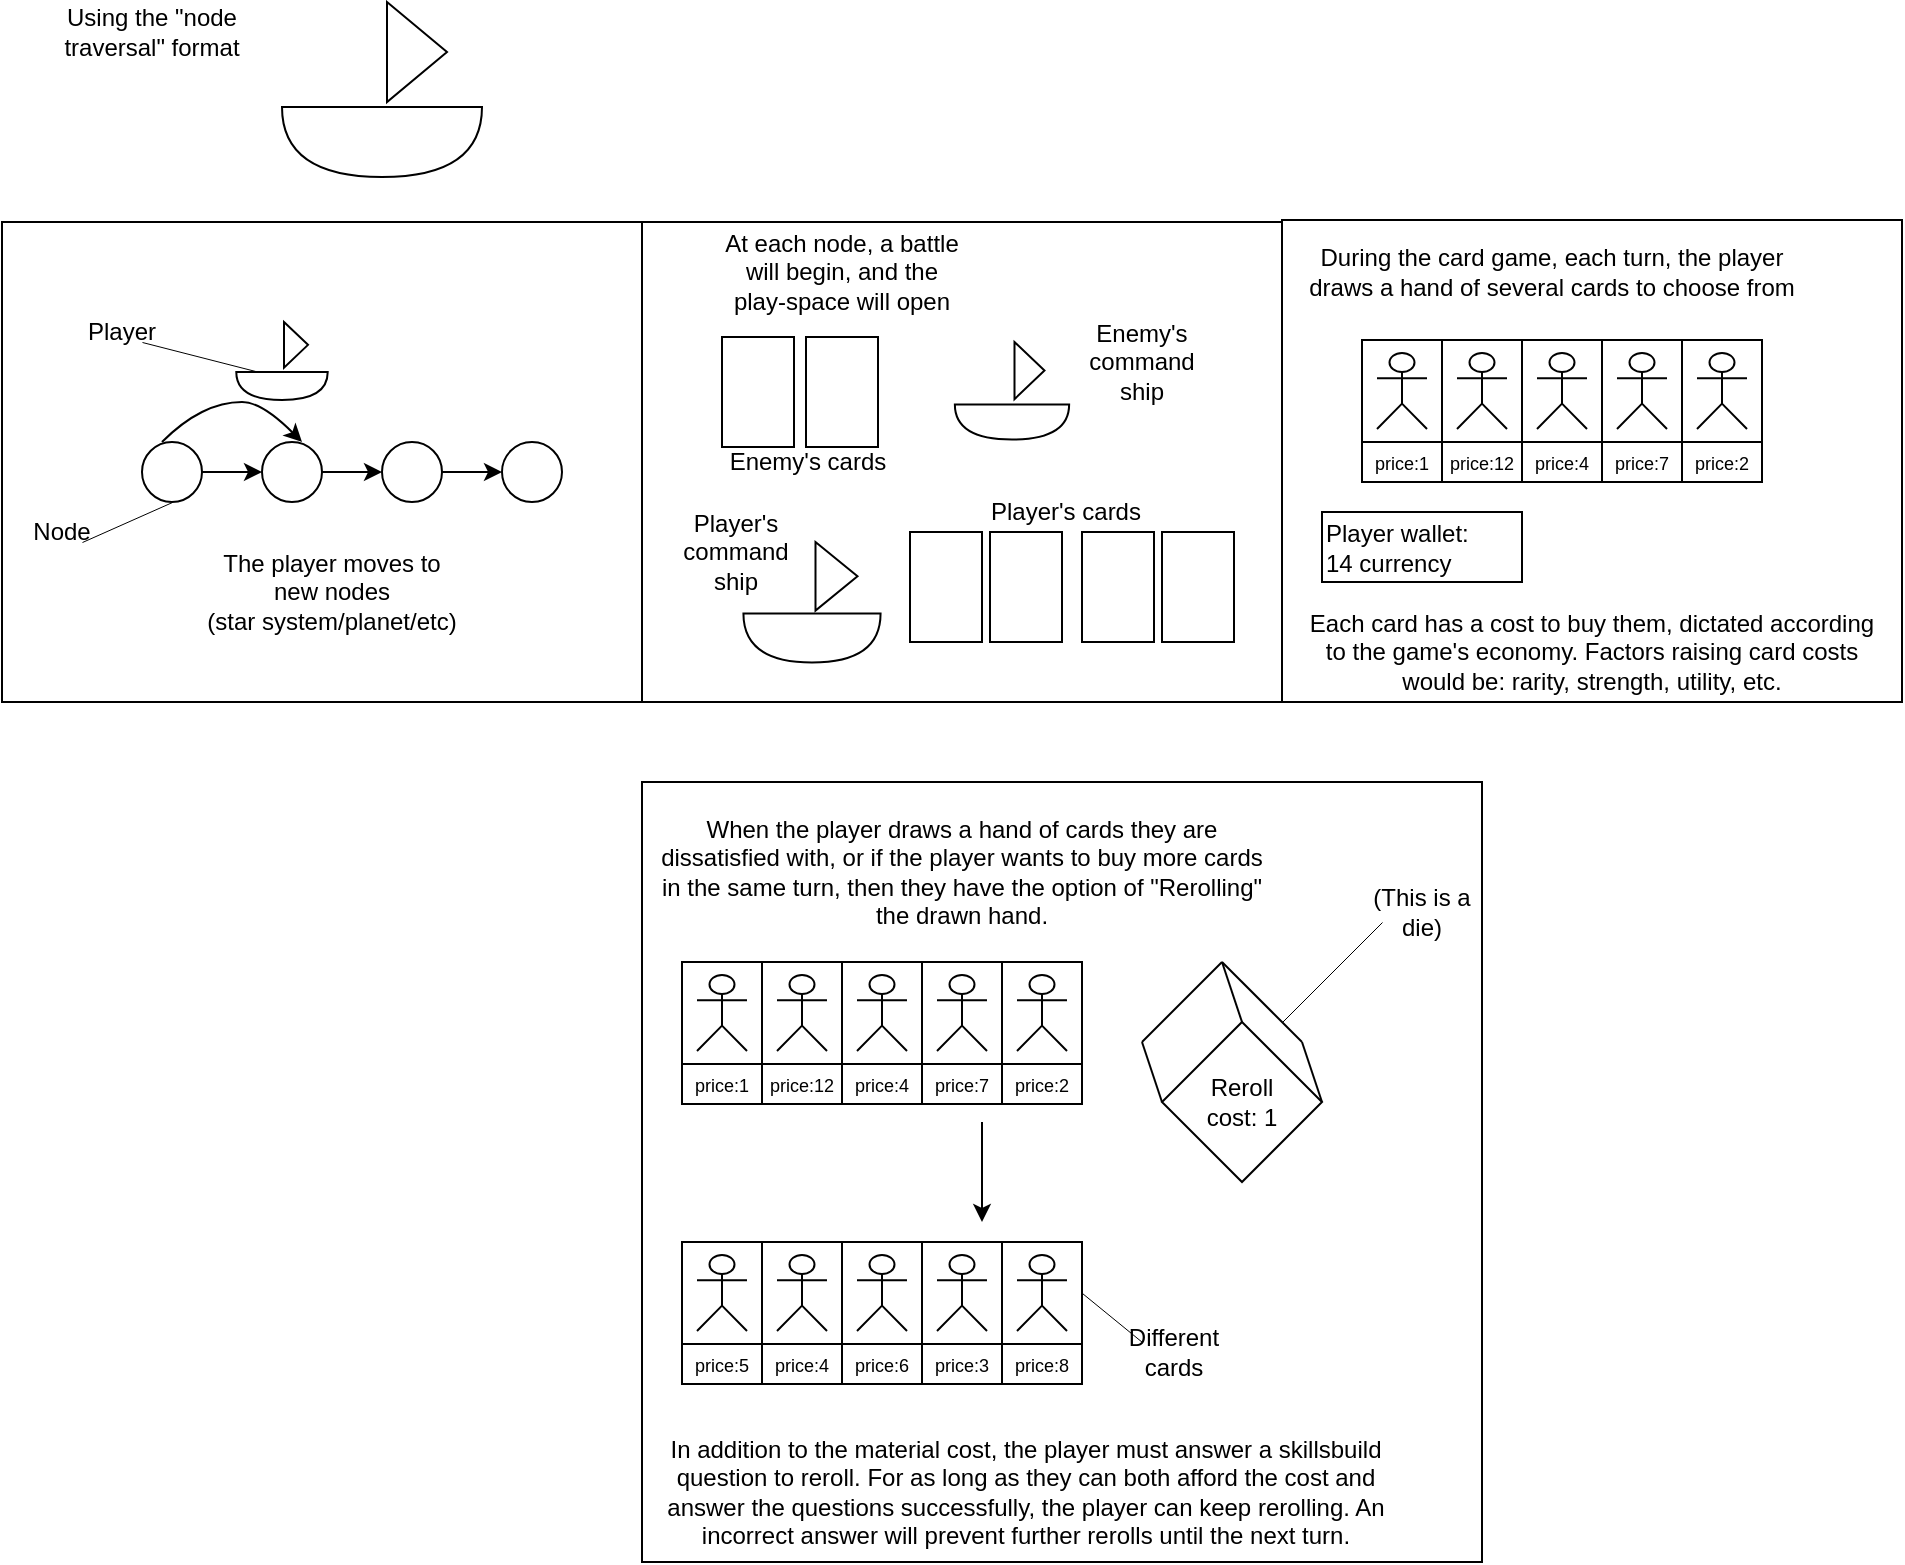 <mxfile version="26.0.10">
  <diagram name="Page-1" id="ESqO-2wNNPzEnjeRVPNe">
    <mxGraphModel dx="1750" dy="930" grid="1" gridSize="10" guides="1" tooltips="1" connect="1" arrows="1" fold="1" page="1" pageScale="1" pageWidth="1169" pageHeight="827" math="0" shadow="0">
      <root>
        <mxCell id="0" />
        <mxCell id="1" parent="0" />
        <mxCell id="Ef-oSfbt3b9jw_UiCb8U-1" value="&lt;div&gt;Using the &quot;node traversal&quot; format&lt;/div&gt;" style="text;html=1;align=center;verticalAlign=middle;whiteSpace=wrap;rounded=0;" vertex="1" parent="1">
          <mxGeometry x="70" y="10" width="90" height="30" as="geometry" />
        </mxCell>
        <mxCell id="Ef-oSfbt3b9jw_UiCb8U-6" value="" style="group" vertex="1" connectable="0" parent="1">
          <mxGeometry x="180" y="10" width="100" height="87.5" as="geometry" />
        </mxCell>
        <mxCell id="Ef-oSfbt3b9jw_UiCb8U-4" value="" style="triangle;whiteSpace=wrap;html=1;movable=1;resizable=1;rotatable=1;deletable=1;editable=1;locked=0;connectable=1;" vertex="1" parent="Ef-oSfbt3b9jw_UiCb8U-6">
          <mxGeometry x="52.5" width="30" height="50" as="geometry" />
        </mxCell>
        <mxCell id="Ef-oSfbt3b9jw_UiCb8U-5" value="" style="shape=or;whiteSpace=wrap;html=1;rotation=90;movable=1;resizable=1;rotatable=1;deletable=1;editable=1;locked=0;connectable=1;" vertex="1" parent="Ef-oSfbt3b9jw_UiCb8U-6">
          <mxGeometry x="32.5" y="20" width="35" height="100" as="geometry" />
        </mxCell>
        <mxCell id="Ef-oSfbt3b9jw_UiCb8U-7" value="The player moves to new nodes&lt;br&gt;(star system/planet/etc)" style="text;html=1;align=center;verticalAlign=middle;whiteSpace=wrap;rounded=0;" vertex="1" parent="1">
          <mxGeometry x="140" y="290" width="130" height="30" as="geometry" />
        </mxCell>
        <mxCell id="Ef-oSfbt3b9jw_UiCb8U-12" style="edgeStyle=orthogonalEdgeStyle;rounded=0;orthogonalLoop=1;jettySize=auto;html=1;exitX=1;exitY=0.5;exitDx=0;exitDy=0;entryX=0;entryY=0.5;entryDx=0;entryDy=0;" edge="1" parent="1" source="Ef-oSfbt3b9jw_UiCb8U-8" target="Ef-oSfbt3b9jw_UiCb8U-9">
          <mxGeometry relative="1" as="geometry" />
        </mxCell>
        <mxCell id="Ef-oSfbt3b9jw_UiCb8U-8" value="" style="ellipse;whiteSpace=wrap;html=1;aspect=fixed;" vertex="1" parent="1">
          <mxGeometry x="110" y="230" width="30" height="30" as="geometry" />
        </mxCell>
        <mxCell id="Ef-oSfbt3b9jw_UiCb8U-13" style="edgeStyle=orthogonalEdgeStyle;rounded=0;orthogonalLoop=1;jettySize=auto;html=1;exitX=1;exitY=0.5;exitDx=0;exitDy=0;entryX=0;entryY=0.5;entryDx=0;entryDy=0;" edge="1" parent="1" source="Ef-oSfbt3b9jw_UiCb8U-9" target="Ef-oSfbt3b9jw_UiCb8U-10">
          <mxGeometry relative="1" as="geometry" />
        </mxCell>
        <mxCell id="Ef-oSfbt3b9jw_UiCb8U-9" value="" style="ellipse;whiteSpace=wrap;html=1;aspect=fixed;" vertex="1" parent="1">
          <mxGeometry x="170" y="230" width="30" height="30" as="geometry" />
        </mxCell>
        <mxCell id="Ef-oSfbt3b9jw_UiCb8U-14" style="edgeStyle=orthogonalEdgeStyle;rounded=0;orthogonalLoop=1;jettySize=auto;html=1;exitX=1;exitY=0.5;exitDx=0;exitDy=0;entryX=0;entryY=0.5;entryDx=0;entryDy=0;" edge="1" parent="1" source="Ef-oSfbt3b9jw_UiCb8U-10" target="Ef-oSfbt3b9jw_UiCb8U-11">
          <mxGeometry relative="1" as="geometry" />
        </mxCell>
        <mxCell id="Ef-oSfbt3b9jw_UiCb8U-10" value="" style="ellipse;whiteSpace=wrap;html=1;aspect=fixed;" vertex="1" parent="1">
          <mxGeometry x="230" y="230" width="30" height="30" as="geometry" />
        </mxCell>
        <mxCell id="Ef-oSfbt3b9jw_UiCb8U-11" value="" style="ellipse;whiteSpace=wrap;html=1;aspect=fixed;" vertex="1" parent="1">
          <mxGeometry x="290" y="230" width="30" height="30" as="geometry" />
        </mxCell>
        <mxCell id="Ef-oSfbt3b9jw_UiCb8U-15" value="" style="group" vertex="1" connectable="0" parent="1">
          <mxGeometry x="160" y="170" width="40" height="40" as="geometry" />
        </mxCell>
        <mxCell id="Ef-oSfbt3b9jw_UiCb8U-16" value="" style="triangle;whiteSpace=wrap;html=1;movable=1;resizable=1;rotatable=1;deletable=1;editable=1;locked=0;connectable=1;" vertex="1" parent="Ef-oSfbt3b9jw_UiCb8U-15">
          <mxGeometry x="21" width="12" height="22.857" as="geometry" />
        </mxCell>
        <mxCell id="Ef-oSfbt3b9jw_UiCb8U-17" value="" style="shape=or;whiteSpace=wrap;html=1;rotation=90;movable=1;resizable=1;rotatable=1;deletable=1;editable=1;locked=0;connectable=1;" vertex="1" parent="Ef-oSfbt3b9jw_UiCb8U-15">
          <mxGeometry x="13" y="9.143" width="14" height="45.714" as="geometry" />
        </mxCell>
        <mxCell id="Ef-oSfbt3b9jw_UiCb8U-19" value="" style="curved=1;endArrow=classic;html=1;rounded=0;exitX=0.333;exitY=0;exitDx=0;exitDy=0;exitPerimeter=0;" edge="1" parent="1" source="Ef-oSfbt3b9jw_UiCb8U-8">
          <mxGeometry width="50" height="50" relative="1" as="geometry">
            <mxPoint x="130" y="220" as="sourcePoint" />
            <mxPoint x="190" y="230" as="targetPoint" />
            <Array as="points">
              <mxPoint x="130" y="220" />
              <mxPoint x="150" y="210" />
              <mxPoint x="170" y="210" />
            </Array>
          </mxGeometry>
        </mxCell>
        <mxCell id="Ef-oSfbt3b9jw_UiCb8U-21" value="" style="endArrow=none;html=1;rounded=0;strokeWidth=0.5;entryX=0;entryY=0.75;entryDx=0;entryDy=0;entryPerimeter=0;" edge="1" parent="1" target="Ef-oSfbt3b9jw_UiCb8U-17">
          <mxGeometry width="50" height="50" relative="1" as="geometry">
            <mxPoint x="110" y="180" as="sourcePoint" />
            <mxPoint x="310" y="160" as="targetPoint" />
          </mxGeometry>
        </mxCell>
        <mxCell id="Ef-oSfbt3b9jw_UiCb8U-22" value="Player" style="text;html=1;align=center;verticalAlign=middle;whiteSpace=wrap;rounded=0;" vertex="1" parent="1">
          <mxGeometry x="70" y="160" width="60" height="30" as="geometry" />
        </mxCell>
        <mxCell id="Ef-oSfbt3b9jw_UiCb8U-23" value="" style="endArrow=none;html=1;rounded=0;strokeWidth=0.5;entryX=0.5;entryY=1;entryDx=0;entryDy=0;" edge="1" parent="1" target="Ef-oSfbt3b9jw_UiCb8U-8">
          <mxGeometry width="50" height="50" relative="1" as="geometry">
            <mxPoint x="80" y="280" as="sourcePoint" />
            <mxPoint x="179" y="205" as="targetPoint" />
          </mxGeometry>
        </mxCell>
        <mxCell id="Ef-oSfbt3b9jw_UiCb8U-24" value="Node" style="text;html=1;align=center;verticalAlign=middle;whiteSpace=wrap;rounded=0;" vertex="1" parent="1">
          <mxGeometry x="40" y="260" width="60" height="30" as="geometry" />
        </mxCell>
        <mxCell id="Ef-oSfbt3b9jw_UiCb8U-25" value="" style="rounded=0;whiteSpace=wrap;html=1;fillColor=none;" vertex="1" parent="1">
          <mxGeometry x="40" y="120" width="320" height="240" as="geometry" />
        </mxCell>
        <mxCell id="Ef-oSfbt3b9jw_UiCb8U-26" value="At each node, a battle will begin, and the play-space will open" style="text;html=1;align=center;verticalAlign=middle;whiteSpace=wrap;rounded=0;" vertex="1" parent="1">
          <mxGeometry x="400" y="130" width="120" height="30" as="geometry" />
        </mxCell>
        <mxCell id="Ef-oSfbt3b9jw_UiCb8U-27" value="" style="rounded=0;whiteSpace=wrap;html=1;fillColor=none;" vertex="1" parent="1">
          <mxGeometry x="360" y="120" width="320" height="240" as="geometry" />
        </mxCell>
        <mxCell id="Ef-oSfbt3b9jw_UiCb8U-28" value="" style="group" vertex="1" connectable="0" parent="1">
          <mxGeometry x="410" y="280" width="70" height="60" as="geometry" />
        </mxCell>
        <mxCell id="Ef-oSfbt3b9jw_UiCb8U-29" value="" style="triangle;whiteSpace=wrap;html=1;movable=1;resizable=1;rotatable=1;deletable=1;editable=1;locked=0;connectable=1;" vertex="1" parent="Ef-oSfbt3b9jw_UiCb8U-28">
          <mxGeometry x="36.75" width="21" height="34.286" as="geometry" />
        </mxCell>
        <mxCell id="Ef-oSfbt3b9jw_UiCb8U-30" value="" style="shape=or;whiteSpace=wrap;html=1;rotation=90;movable=1;resizable=1;rotatable=1;deletable=1;editable=1;locked=0;connectable=1;" vertex="1" parent="Ef-oSfbt3b9jw_UiCb8U-28">
          <mxGeometry x="22.75" y="13.714" width="24.5" height="68.571" as="geometry" />
        </mxCell>
        <mxCell id="Ef-oSfbt3b9jw_UiCb8U-42" value="Player&#39;s command ship" style="text;html=1;align=center;verticalAlign=middle;whiteSpace=wrap;rounded=0;" vertex="1" parent="Ef-oSfbt3b9jw_UiCb8U-28">
          <mxGeometry x="-43.25" y="-10" width="80" height="30" as="geometry" />
        </mxCell>
        <mxCell id="Ef-oSfbt3b9jw_UiCb8U-32" value="" style="group" vertex="1" connectable="0" parent="1">
          <mxGeometry x="520" y="180" width="50" height="50" as="geometry" />
        </mxCell>
        <mxCell id="Ef-oSfbt3b9jw_UiCb8U-33" value="" style="triangle;whiteSpace=wrap;html=1;movable=1;resizable=1;rotatable=1;deletable=1;editable=1;locked=0;connectable=1;" vertex="1" parent="Ef-oSfbt3b9jw_UiCb8U-32">
          <mxGeometry x="26.25" width="15" height="28.571" as="geometry" />
        </mxCell>
        <mxCell id="Ef-oSfbt3b9jw_UiCb8U-34" value="" style="shape=or;whiteSpace=wrap;html=1;rotation=90;movable=1;resizable=1;rotatable=1;deletable=1;editable=1;locked=0;connectable=1;" vertex="1" parent="Ef-oSfbt3b9jw_UiCb8U-32">
          <mxGeometry x="16.25" y="11.429" width="17.5" height="57.143" as="geometry" />
        </mxCell>
        <mxCell id="Ef-oSfbt3b9jw_UiCb8U-35" value="" style="rounded=0;whiteSpace=wrap;html=1;" vertex="1" parent="1">
          <mxGeometry x="494" y="275" width="36" height="55" as="geometry" />
        </mxCell>
        <mxCell id="Ef-oSfbt3b9jw_UiCb8U-36" value="" style="rounded=0;whiteSpace=wrap;html=1;" vertex="1" parent="1">
          <mxGeometry x="534" y="275" width="36" height="55" as="geometry" />
        </mxCell>
        <mxCell id="Ef-oSfbt3b9jw_UiCb8U-38" value="" style="rounded=0;whiteSpace=wrap;html=1;" vertex="1" parent="1">
          <mxGeometry x="580" y="275" width="36" height="55" as="geometry" />
        </mxCell>
        <mxCell id="Ef-oSfbt3b9jw_UiCb8U-39" value="" style="rounded=0;whiteSpace=wrap;html=1;" vertex="1" parent="1">
          <mxGeometry x="620" y="275" width="36" height="55" as="geometry" />
        </mxCell>
        <mxCell id="Ef-oSfbt3b9jw_UiCb8U-40" value="" style="rounded=0;whiteSpace=wrap;html=1;" vertex="1" parent="1">
          <mxGeometry x="400" y="177.5" width="36" height="55" as="geometry" />
        </mxCell>
        <mxCell id="Ef-oSfbt3b9jw_UiCb8U-41" value="" style="rounded=0;whiteSpace=wrap;html=1;" vertex="1" parent="1">
          <mxGeometry x="442" y="177.5" width="36" height="55" as="geometry" />
        </mxCell>
        <mxCell id="Ef-oSfbt3b9jw_UiCb8U-43" value="Enemy&#39;s command ship" style="text;html=1;align=center;verticalAlign=middle;whiteSpace=wrap;rounded=0;" vertex="1" parent="1">
          <mxGeometry x="570" y="175" width="80" height="30" as="geometry" />
        </mxCell>
        <mxCell id="Ef-oSfbt3b9jw_UiCb8U-44" value="Enemy&#39;s cards" style="text;html=1;align=center;verticalAlign=middle;whiteSpace=wrap;rounded=0;" vertex="1" parent="1">
          <mxGeometry x="400" y="225" width="86" height="30" as="geometry" />
        </mxCell>
        <mxCell id="Ef-oSfbt3b9jw_UiCb8U-45" value="Player&#39;s cards" style="text;html=1;align=center;verticalAlign=middle;whiteSpace=wrap;rounded=0;" vertex="1" parent="1">
          <mxGeometry x="520" y="250" width="104" height="30" as="geometry" />
        </mxCell>
        <mxCell id="Ef-oSfbt3b9jw_UiCb8U-46" value="During the card game, each turn, the player draws a hand of several cards to choose from" style="text;html=1;align=center;verticalAlign=middle;whiteSpace=wrap;rounded=0;" vertex="1" parent="1">
          <mxGeometry x="690" y="130" width="250" height="30" as="geometry" />
        </mxCell>
        <mxCell id="Ef-oSfbt3b9jw_UiCb8U-47" value="Each card has a cost to buy them, dictated according to the game&#39;s economy. Factors raising card costs would be: rarity, strength, utility, etc." style="text;html=1;align=center;verticalAlign=middle;whiteSpace=wrap;rounded=0;" vertex="1" parent="1">
          <mxGeometry x="690" y="320" width="290" height="30" as="geometry" />
        </mxCell>
        <mxCell id="Ef-oSfbt3b9jw_UiCb8U-58" value="" style="group" vertex="1" connectable="0" parent="1">
          <mxGeometry x="720" y="179" width="200" height="72" as="geometry" />
        </mxCell>
        <mxCell id="Ef-oSfbt3b9jw_UiCb8U-48" value="" style="rounded=0;whiteSpace=wrap;html=1;" vertex="1" parent="Ef-oSfbt3b9jw_UiCb8U-58">
          <mxGeometry width="40" height="51" as="geometry" />
        </mxCell>
        <mxCell id="Ef-oSfbt3b9jw_UiCb8U-49" value="" style="rounded=0;whiteSpace=wrap;html=1;" vertex="1" parent="Ef-oSfbt3b9jw_UiCb8U-58">
          <mxGeometry x="40" width="40" height="51" as="geometry" />
        </mxCell>
        <mxCell id="Ef-oSfbt3b9jw_UiCb8U-50" value="" style="rounded=0;whiteSpace=wrap;html=1;" vertex="1" parent="Ef-oSfbt3b9jw_UiCb8U-58">
          <mxGeometry x="80" width="40" height="51" as="geometry" />
        </mxCell>
        <mxCell id="Ef-oSfbt3b9jw_UiCb8U-51" value="" style="rounded=0;whiteSpace=wrap;html=1;" vertex="1" parent="Ef-oSfbt3b9jw_UiCb8U-58">
          <mxGeometry x="120" width="40" height="51" as="geometry" />
        </mxCell>
        <mxCell id="Ef-oSfbt3b9jw_UiCb8U-52" value="" style="rounded=0;whiteSpace=wrap;html=1;" vertex="1" parent="Ef-oSfbt3b9jw_UiCb8U-58">
          <mxGeometry x="160" width="40" height="51" as="geometry" />
        </mxCell>
        <mxCell id="Ef-oSfbt3b9jw_UiCb8U-65" value="Actor" style="shape=umlActor;verticalLabelPosition=bottom;verticalAlign=top;html=1;outlineConnect=0;" vertex="1" parent="Ef-oSfbt3b9jw_UiCb8U-58">
          <mxGeometry x="7.5" y="6.5" width="25" height="38" as="geometry" />
        </mxCell>
        <mxCell id="Ef-oSfbt3b9jw_UiCb8U-66" value="Actor" style="shape=umlActor;verticalLabelPosition=bottom;verticalAlign=top;html=1;outlineConnect=0;" vertex="1" parent="Ef-oSfbt3b9jw_UiCb8U-58">
          <mxGeometry x="47.5" y="6.5" width="25" height="38" as="geometry" />
        </mxCell>
        <mxCell id="Ef-oSfbt3b9jw_UiCb8U-67" value="Actor" style="shape=umlActor;verticalLabelPosition=bottom;verticalAlign=top;html=1;outlineConnect=0;" vertex="1" parent="Ef-oSfbt3b9jw_UiCb8U-58">
          <mxGeometry x="87.5" y="6.5" width="25" height="38" as="geometry" />
        </mxCell>
        <mxCell id="Ef-oSfbt3b9jw_UiCb8U-68" value="Actor" style="shape=umlActor;verticalLabelPosition=bottom;verticalAlign=top;html=1;outlineConnect=0;" vertex="1" parent="Ef-oSfbt3b9jw_UiCb8U-58">
          <mxGeometry x="127.5" y="6.5" width="25" height="38" as="geometry" />
        </mxCell>
        <mxCell id="Ef-oSfbt3b9jw_UiCb8U-69" value="Actor" style="shape=umlActor;verticalLabelPosition=bottom;verticalAlign=top;html=1;outlineConnect=0;" vertex="1" parent="Ef-oSfbt3b9jw_UiCb8U-58">
          <mxGeometry x="167.5" y="6.5" width="25" height="38" as="geometry" />
        </mxCell>
        <mxCell id="Ef-oSfbt3b9jw_UiCb8U-59" value="" style="group" vertex="1" connectable="0" parent="1">
          <mxGeometry x="720" y="230" width="200" height="20" as="geometry" />
        </mxCell>
        <mxCell id="Ef-oSfbt3b9jw_UiCb8U-60" value="&lt;font style=&quot;font-size: 9px;&quot;&gt;price:1&lt;/font&gt;" style="rounded=0;whiteSpace=wrap;html=1;" vertex="1" parent="Ef-oSfbt3b9jw_UiCb8U-59">
          <mxGeometry width="40" height="20" as="geometry" />
        </mxCell>
        <mxCell id="Ef-oSfbt3b9jw_UiCb8U-61" value="&lt;font style=&quot;font-size: 9px;&quot;&gt;price:12&lt;/font&gt;" style="rounded=0;whiteSpace=wrap;html=1;" vertex="1" parent="Ef-oSfbt3b9jw_UiCb8U-59">
          <mxGeometry x="40" width="40" height="20" as="geometry" />
        </mxCell>
        <mxCell id="Ef-oSfbt3b9jw_UiCb8U-62" value="&lt;font style=&quot;font-size: 9px;&quot;&gt;price:4&lt;/font&gt;" style="rounded=0;whiteSpace=wrap;html=1;" vertex="1" parent="Ef-oSfbt3b9jw_UiCb8U-59">
          <mxGeometry x="80" width="40" height="20" as="geometry" />
        </mxCell>
        <mxCell id="Ef-oSfbt3b9jw_UiCb8U-63" value="&lt;font style=&quot;font-size: 9px;&quot;&gt;price:7&lt;/font&gt;" style="rounded=0;whiteSpace=wrap;html=1;" vertex="1" parent="Ef-oSfbt3b9jw_UiCb8U-59">
          <mxGeometry x="120" width="40" height="20" as="geometry" />
        </mxCell>
        <mxCell id="Ef-oSfbt3b9jw_UiCb8U-64" value="&lt;font style=&quot;font-size: 9px;&quot;&gt;price:2&lt;/font&gt;" style="rounded=0;whiteSpace=wrap;html=1;" vertex="1" parent="Ef-oSfbt3b9jw_UiCb8U-59">
          <mxGeometry x="160" width="40" height="20" as="geometry" />
        </mxCell>
        <mxCell id="Ef-oSfbt3b9jw_UiCb8U-70" value="&lt;div align=&quot;left&quot;&gt;Player wallet:&lt;br&gt;14 currency&lt;/div&gt;" style="rounded=0;whiteSpace=wrap;html=1;align=left;" vertex="1" parent="1">
          <mxGeometry x="700" y="265" width="100" height="35" as="geometry" />
        </mxCell>
        <mxCell id="Ef-oSfbt3b9jw_UiCb8U-71" value="" style="rounded=0;whiteSpace=wrap;html=1;fillColor=none;" vertex="1" parent="1">
          <mxGeometry x="680" y="119" width="310" height="241" as="geometry" />
        </mxCell>
        <mxCell id="Ef-oSfbt3b9jw_UiCb8U-72" value="When the player draws a hand of cards they are dissatisfied with, or if the player wants to buy more cards in the same turn, then they have the option of &quot;Rerolling&quot; the drawn hand." style="text;html=1;align=center;verticalAlign=middle;whiteSpace=wrap;rounded=0;" vertex="1" parent="1">
          <mxGeometry x="365" y="430" width="310" height="30" as="geometry" />
        </mxCell>
        <mxCell id="Ef-oSfbt3b9jw_UiCb8U-75" value="" style="group" vertex="1" connectable="0" parent="1">
          <mxGeometry x="380" y="490" width="200" height="72" as="geometry" />
        </mxCell>
        <mxCell id="Ef-oSfbt3b9jw_UiCb8U-94" value="" style="group" vertex="1" connectable="0" parent="Ef-oSfbt3b9jw_UiCb8U-75">
          <mxGeometry width="200" height="51" as="geometry" />
        </mxCell>
        <mxCell id="Ef-oSfbt3b9jw_UiCb8U-76" value="" style="rounded=0;whiteSpace=wrap;html=1;" vertex="1" parent="Ef-oSfbt3b9jw_UiCb8U-94">
          <mxGeometry width="40" height="51" as="geometry" />
        </mxCell>
        <mxCell id="Ef-oSfbt3b9jw_UiCb8U-77" value="" style="rounded=0;whiteSpace=wrap;html=1;" vertex="1" parent="Ef-oSfbt3b9jw_UiCb8U-94">
          <mxGeometry x="40" width="40" height="51" as="geometry" />
        </mxCell>
        <mxCell id="Ef-oSfbt3b9jw_UiCb8U-78" value="" style="rounded=0;whiteSpace=wrap;html=1;" vertex="1" parent="Ef-oSfbt3b9jw_UiCb8U-94">
          <mxGeometry x="80" width="40" height="51" as="geometry" />
        </mxCell>
        <mxCell id="Ef-oSfbt3b9jw_UiCb8U-79" value="" style="rounded=0;whiteSpace=wrap;html=1;" vertex="1" parent="Ef-oSfbt3b9jw_UiCb8U-94">
          <mxGeometry x="120" width="40" height="51" as="geometry" />
        </mxCell>
        <mxCell id="Ef-oSfbt3b9jw_UiCb8U-80" value="" style="rounded=0;whiteSpace=wrap;html=1;" vertex="1" parent="Ef-oSfbt3b9jw_UiCb8U-94">
          <mxGeometry x="160" width="40" height="51" as="geometry" />
        </mxCell>
        <mxCell id="Ef-oSfbt3b9jw_UiCb8U-81" value="Actor" style="shape=umlActor;verticalLabelPosition=bottom;verticalAlign=top;html=1;outlineConnect=0;" vertex="1" parent="Ef-oSfbt3b9jw_UiCb8U-94">
          <mxGeometry x="7.5" y="6.5" width="25" height="38" as="geometry" />
        </mxCell>
        <mxCell id="Ef-oSfbt3b9jw_UiCb8U-82" value="Actor" style="shape=umlActor;verticalLabelPosition=bottom;verticalAlign=top;html=1;outlineConnect=0;" vertex="1" parent="Ef-oSfbt3b9jw_UiCb8U-94">
          <mxGeometry x="47.5" y="6.5" width="25" height="38" as="geometry" />
        </mxCell>
        <mxCell id="Ef-oSfbt3b9jw_UiCb8U-83" value="Actor" style="shape=umlActor;verticalLabelPosition=bottom;verticalAlign=top;html=1;outlineConnect=0;" vertex="1" parent="Ef-oSfbt3b9jw_UiCb8U-94">
          <mxGeometry x="87.5" y="6.5" width="25" height="38" as="geometry" />
        </mxCell>
        <mxCell id="Ef-oSfbt3b9jw_UiCb8U-84" value="Actor" style="shape=umlActor;verticalLabelPosition=bottom;verticalAlign=top;html=1;outlineConnect=0;" vertex="1" parent="Ef-oSfbt3b9jw_UiCb8U-94">
          <mxGeometry x="127.5" y="6.5" width="25" height="38" as="geometry" />
        </mxCell>
        <mxCell id="Ef-oSfbt3b9jw_UiCb8U-85" value="Actor" style="shape=umlActor;verticalLabelPosition=bottom;verticalAlign=top;html=1;outlineConnect=0;" vertex="1" parent="Ef-oSfbt3b9jw_UiCb8U-94">
          <mxGeometry x="167.5" y="6.5" width="25" height="38" as="geometry" />
        </mxCell>
        <mxCell id="Ef-oSfbt3b9jw_UiCb8U-97" value="" style="endArrow=none;html=1;rounded=0;exitX=0;exitY=0.5;exitDx=0;exitDy=0;" edge="1" parent="Ef-oSfbt3b9jw_UiCb8U-94" source="Ef-oSfbt3b9jw_UiCb8U-95">
          <mxGeometry width="50" height="50" relative="1" as="geometry">
            <mxPoint x="180" y="90" as="sourcePoint" />
            <mxPoint x="230" y="40" as="targetPoint" />
          </mxGeometry>
        </mxCell>
        <mxCell id="Ef-oSfbt3b9jw_UiCb8U-86" value="" style="group" vertex="1" connectable="0" parent="1">
          <mxGeometry x="380" y="541" width="200" height="20" as="geometry" />
        </mxCell>
        <mxCell id="Ef-oSfbt3b9jw_UiCb8U-87" value="&lt;font style=&quot;font-size: 9px;&quot;&gt;price:1&lt;/font&gt;" style="rounded=0;whiteSpace=wrap;html=1;" vertex="1" parent="Ef-oSfbt3b9jw_UiCb8U-86">
          <mxGeometry width="40" height="20" as="geometry" />
        </mxCell>
        <mxCell id="Ef-oSfbt3b9jw_UiCb8U-88" value="&lt;font style=&quot;font-size: 9px;&quot;&gt;price:12&lt;/font&gt;" style="rounded=0;whiteSpace=wrap;html=1;" vertex="1" parent="Ef-oSfbt3b9jw_UiCb8U-86">
          <mxGeometry x="40" width="40" height="20" as="geometry" />
        </mxCell>
        <mxCell id="Ef-oSfbt3b9jw_UiCb8U-89" value="&lt;font style=&quot;font-size: 9px;&quot;&gt;price:4&lt;/font&gt;" style="rounded=0;whiteSpace=wrap;html=1;" vertex="1" parent="Ef-oSfbt3b9jw_UiCb8U-86">
          <mxGeometry x="80" width="40" height="20" as="geometry" />
        </mxCell>
        <mxCell id="Ef-oSfbt3b9jw_UiCb8U-90" value="&lt;font style=&quot;font-size: 9px;&quot;&gt;price:7&lt;/font&gt;" style="rounded=0;whiteSpace=wrap;html=1;" vertex="1" parent="Ef-oSfbt3b9jw_UiCb8U-86">
          <mxGeometry x="120" width="40" height="20" as="geometry" />
        </mxCell>
        <mxCell id="Ef-oSfbt3b9jw_UiCb8U-91" value="&lt;font style=&quot;font-size: 9px;&quot;&gt;price:2&lt;/font&gt;" style="rounded=0;whiteSpace=wrap;html=1;" vertex="1" parent="Ef-oSfbt3b9jw_UiCb8U-86">
          <mxGeometry x="160" width="40" height="20" as="geometry" />
        </mxCell>
        <mxCell id="Ef-oSfbt3b9jw_UiCb8U-95" value="Reroll&lt;br&gt;cost: 1" style="rhombus;whiteSpace=wrap;html=1;" vertex="1" parent="1">
          <mxGeometry x="620" y="520" width="80" height="80" as="geometry" />
        </mxCell>
        <mxCell id="Ef-oSfbt3b9jw_UiCb8U-99" value="" style="endArrow=none;html=1;rounded=0;exitX=1;exitY=0.5;exitDx=0;exitDy=0;entryX=1;entryY=0.5;entryDx=0;entryDy=0;" edge="1" parent="1" source="Ef-oSfbt3b9jw_UiCb8U-95">
          <mxGeometry width="50" height="50" relative="1" as="geometry">
            <mxPoint x="630" y="570" as="sourcePoint" />
            <mxPoint x="690" y="530" as="targetPoint" />
          </mxGeometry>
        </mxCell>
        <mxCell id="Ef-oSfbt3b9jw_UiCb8U-100" value="" style="endArrow=none;html=1;rounded=0;" edge="1" parent="1">
          <mxGeometry width="50" height="50" relative="1" as="geometry">
            <mxPoint x="610" y="530" as="sourcePoint" />
            <mxPoint x="650" y="490" as="targetPoint" />
          </mxGeometry>
        </mxCell>
        <mxCell id="Ef-oSfbt3b9jw_UiCb8U-101" value="" style="endArrow=none;html=1;rounded=0;" edge="1" parent="1">
          <mxGeometry width="50" height="50" relative="1" as="geometry">
            <mxPoint x="650" y="490" as="sourcePoint" />
            <mxPoint x="690" y="530" as="targetPoint" />
          </mxGeometry>
        </mxCell>
        <mxCell id="Ef-oSfbt3b9jw_UiCb8U-102" value="" style="endArrow=none;html=1;rounded=0;exitX=0.5;exitY=0;exitDx=0;exitDy=0;" edge="1" parent="1" source="Ef-oSfbt3b9jw_UiCb8U-95">
          <mxGeometry width="50" height="50" relative="1" as="geometry">
            <mxPoint x="690" y="540" as="sourcePoint" />
            <mxPoint x="650" y="490" as="targetPoint" />
          </mxGeometry>
        </mxCell>
        <mxCell id="Ef-oSfbt3b9jw_UiCb8U-103" value="" style="endArrow=none;html=1;rounded=0;strokeWidth=0.5;" edge="1" parent="1">
          <mxGeometry width="50" height="50" relative="1" as="geometry">
            <mxPoint x="680" y="520" as="sourcePoint" />
            <mxPoint x="730" y="470" as="targetPoint" />
          </mxGeometry>
        </mxCell>
        <mxCell id="Ef-oSfbt3b9jw_UiCb8U-104" value="(This is a die)" style="text;html=1;align=center;verticalAlign=middle;whiteSpace=wrap;rounded=0;" vertex="1" parent="1">
          <mxGeometry x="720" y="450" width="60" height="30" as="geometry" />
        </mxCell>
        <mxCell id="Ef-oSfbt3b9jw_UiCb8U-105" value="" style="endArrow=classic;html=1;rounded=0;" edge="1" parent="1">
          <mxGeometry width="50" height="50" relative="1" as="geometry">
            <mxPoint x="530" y="570" as="sourcePoint" />
            <mxPoint x="530" y="620" as="targetPoint" />
          </mxGeometry>
        </mxCell>
        <mxCell id="Ef-oSfbt3b9jw_UiCb8U-106" value="" style="group" vertex="1" connectable="0" parent="1">
          <mxGeometry x="380" y="630" width="200" height="72" as="geometry" />
        </mxCell>
        <mxCell id="Ef-oSfbt3b9jw_UiCb8U-107" value="" style="group" vertex="1" connectable="0" parent="Ef-oSfbt3b9jw_UiCb8U-106">
          <mxGeometry width="200" height="51" as="geometry" />
        </mxCell>
        <mxCell id="Ef-oSfbt3b9jw_UiCb8U-108" value="" style="rounded=0;whiteSpace=wrap;html=1;" vertex="1" parent="Ef-oSfbt3b9jw_UiCb8U-107">
          <mxGeometry width="40" height="51" as="geometry" />
        </mxCell>
        <mxCell id="Ef-oSfbt3b9jw_UiCb8U-109" value="" style="rounded=0;whiteSpace=wrap;html=1;" vertex="1" parent="Ef-oSfbt3b9jw_UiCb8U-107">
          <mxGeometry x="40" width="40" height="51" as="geometry" />
        </mxCell>
        <mxCell id="Ef-oSfbt3b9jw_UiCb8U-110" value="" style="rounded=0;whiteSpace=wrap;html=1;" vertex="1" parent="Ef-oSfbt3b9jw_UiCb8U-107">
          <mxGeometry x="80" width="40" height="51" as="geometry" />
        </mxCell>
        <mxCell id="Ef-oSfbt3b9jw_UiCb8U-111" value="" style="rounded=0;whiteSpace=wrap;html=1;" vertex="1" parent="Ef-oSfbt3b9jw_UiCb8U-107">
          <mxGeometry x="120" width="40" height="51" as="geometry" />
        </mxCell>
        <mxCell id="Ef-oSfbt3b9jw_UiCb8U-112" value="" style="rounded=0;whiteSpace=wrap;html=1;" vertex="1" parent="Ef-oSfbt3b9jw_UiCb8U-107">
          <mxGeometry x="160" width="40" height="51" as="geometry" />
        </mxCell>
        <mxCell id="Ef-oSfbt3b9jw_UiCb8U-113" value="Actor" style="shape=umlActor;verticalLabelPosition=bottom;verticalAlign=top;html=1;outlineConnect=0;" vertex="1" parent="Ef-oSfbt3b9jw_UiCb8U-107">
          <mxGeometry x="7.5" y="6.5" width="25" height="38" as="geometry" />
        </mxCell>
        <mxCell id="Ef-oSfbt3b9jw_UiCb8U-114" value="Actor" style="shape=umlActor;verticalLabelPosition=bottom;verticalAlign=top;html=1;outlineConnect=0;" vertex="1" parent="Ef-oSfbt3b9jw_UiCb8U-107">
          <mxGeometry x="47.5" y="6.5" width="25" height="38" as="geometry" />
        </mxCell>
        <mxCell id="Ef-oSfbt3b9jw_UiCb8U-115" value="Actor" style="shape=umlActor;verticalLabelPosition=bottom;verticalAlign=top;html=1;outlineConnect=0;" vertex="1" parent="Ef-oSfbt3b9jw_UiCb8U-107">
          <mxGeometry x="87.5" y="6.5" width="25" height="38" as="geometry" />
        </mxCell>
        <mxCell id="Ef-oSfbt3b9jw_UiCb8U-116" value="Actor" style="shape=umlActor;verticalLabelPosition=bottom;verticalAlign=top;html=1;outlineConnect=0;" vertex="1" parent="Ef-oSfbt3b9jw_UiCb8U-107">
          <mxGeometry x="127.5" y="6.5" width="25" height="38" as="geometry" />
        </mxCell>
        <mxCell id="Ef-oSfbt3b9jw_UiCb8U-117" value="Actor" style="shape=umlActor;verticalLabelPosition=bottom;verticalAlign=top;html=1;outlineConnect=0;" vertex="1" parent="Ef-oSfbt3b9jw_UiCb8U-107">
          <mxGeometry x="167.5" y="6.5" width="25" height="38" as="geometry" />
        </mxCell>
        <mxCell id="Ef-oSfbt3b9jw_UiCb8U-119" value="" style="group" vertex="1" connectable="0" parent="1">
          <mxGeometry x="380" y="681" width="200" height="20" as="geometry" />
        </mxCell>
        <mxCell id="Ef-oSfbt3b9jw_UiCb8U-120" value="&lt;font style=&quot;font-size: 9px;&quot;&gt;price:5&lt;/font&gt;" style="rounded=0;whiteSpace=wrap;html=1;" vertex="1" parent="Ef-oSfbt3b9jw_UiCb8U-119">
          <mxGeometry width="40" height="20" as="geometry" />
        </mxCell>
        <mxCell id="Ef-oSfbt3b9jw_UiCb8U-121" value="&lt;font style=&quot;font-size: 9px;&quot;&gt;price:4&lt;/font&gt;" style="rounded=0;whiteSpace=wrap;html=1;" vertex="1" parent="Ef-oSfbt3b9jw_UiCb8U-119">
          <mxGeometry x="40" width="40" height="20" as="geometry" />
        </mxCell>
        <mxCell id="Ef-oSfbt3b9jw_UiCb8U-122" value="&lt;font style=&quot;font-size: 9px;&quot;&gt;price:6&lt;/font&gt;" style="rounded=0;whiteSpace=wrap;html=1;" vertex="1" parent="Ef-oSfbt3b9jw_UiCb8U-119">
          <mxGeometry x="80" width="40" height="20" as="geometry" />
        </mxCell>
        <mxCell id="Ef-oSfbt3b9jw_UiCb8U-123" value="&lt;font style=&quot;font-size: 9px;&quot;&gt;price:3&lt;/font&gt;" style="rounded=0;whiteSpace=wrap;html=1;" vertex="1" parent="Ef-oSfbt3b9jw_UiCb8U-119">
          <mxGeometry x="120" width="40" height="20" as="geometry" />
        </mxCell>
        <mxCell id="Ef-oSfbt3b9jw_UiCb8U-124" value="&lt;font style=&quot;font-size: 9px;&quot;&gt;price:8&lt;/font&gt;" style="rounded=0;whiteSpace=wrap;html=1;" vertex="1" parent="Ef-oSfbt3b9jw_UiCb8U-119">
          <mxGeometry x="160" width="40" height="20" as="geometry" />
        </mxCell>
        <mxCell id="Ef-oSfbt3b9jw_UiCb8U-126" value="" style="endArrow=none;html=1;rounded=0;strokeWidth=0.5;exitX=1;exitY=0.5;exitDx=0;exitDy=0;" edge="1" parent="1" source="Ef-oSfbt3b9jw_UiCb8U-112">
          <mxGeometry width="50" height="50" relative="1" as="geometry">
            <mxPoint x="690" y="530" as="sourcePoint" />
            <mxPoint x="610" y="680" as="targetPoint" />
          </mxGeometry>
        </mxCell>
        <mxCell id="Ef-oSfbt3b9jw_UiCb8U-127" value="Different cards" style="text;html=1;align=center;verticalAlign=middle;whiteSpace=wrap;rounded=0;" vertex="1" parent="1">
          <mxGeometry x="596" y="670" width="60" height="30" as="geometry" />
        </mxCell>
        <mxCell id="Ef-oSfbt3b9jw_UiCb8U-128" value="In addition to the material cost, the player must answer a skillsbuild question to reroll. For as long as they can both afford the cost and answer the questions successfully, the player can keep rerolling. An incorrect answer will prevent further rerolls until the next turn." style="text;html=1;align=center;verticalAlign=middle;whiteSpace=wrap;rounded=0;" vertex="1" parent="1">
          <mxGeometry x="362" y="740" width="380" height="30" as="geometry" />
        </mxCell>
        <mxCell id="Ef-oSfbt3b9jw_UiCb8U-129" value="" style="rounded=0;whiteSpace=wrap;html=1;fillColor=none;" vertex="1" parent="1">
          <mxGeometry x="360" y="400" width="420" height="390" as="geometry" />
        </mxCell>
      </root>
    </mxGraphModel>
  </diagram>
</mxfile>
